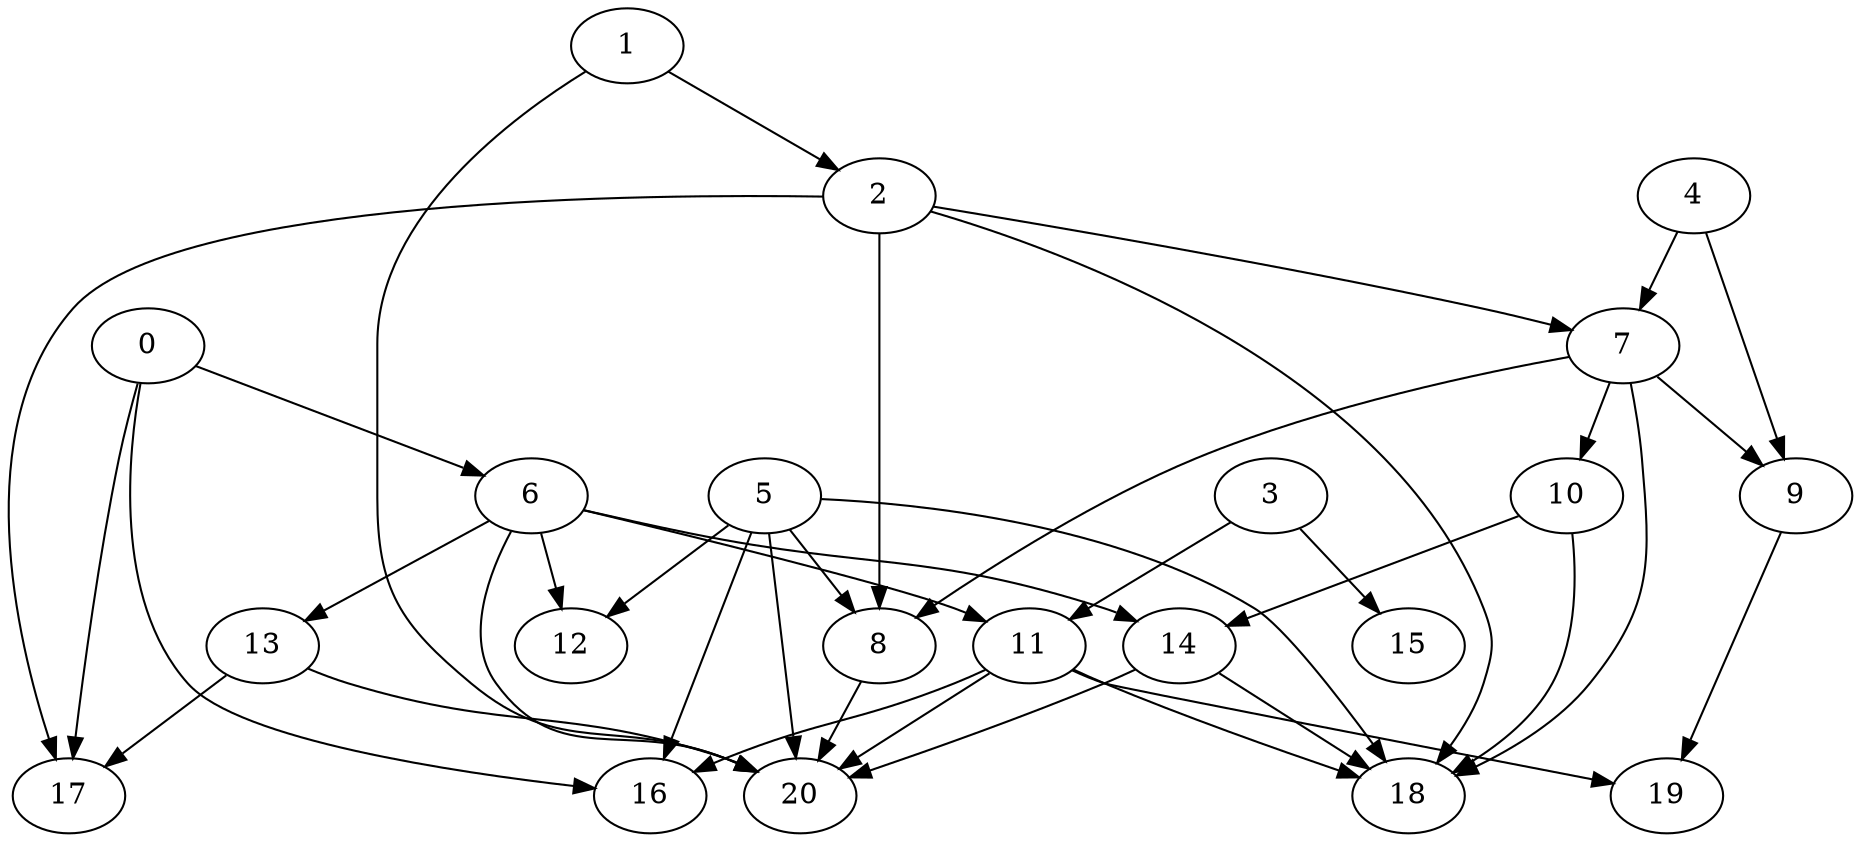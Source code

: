 digraph "Random_Nodes_21_Density_1.86_CCR_1.86_WeightType_Random" {
	graph [CCR=1.86,
		Density=1.86,
		"No of edges"=39,
		"No of nodes"=21,
		"Node concurrency"=-1,
		"Total sequential time"=121
	];
	0	 [Weight=2];
	6	 [Weight=9];
	0 -> 6	 [Weight=6];
	16	 [Weight=5];
	0 -> 16	 [Weight=5];
	17	 [Weight=8];
	0 -> 17	 [Weight=7];
	1	 [Weight=2];
	2	 [Weight=8];
	1 -> 2	 [Weight=4];
	20	 [Weight=4];
	1 -> 20	 [Weight=4];
	7	 [Weight=7];
	2 -> 7	 [Weight=6];
	8	 [Weight=2];
	2 -> 8	 [Weight=5];
	2 -> 17	 [Weight=3];
	18	 [Weight=4];
	2 -> 18	 [Weight=9];
	3	 [Weight=2];
	11	 [Weight=8];
	3 -> 11	 [Weight=10];
	15	 [Weight=2];
	3 -> 15	 [Weight=5];
	4	 [Weight=2];
	4 -> 7	 [Weight=10];
	9	 [Weight=10];
	4 -> 9	 [Weight=5];
	5	 [Weight=10];
	5 -> 8	 [Weight=4];
	12	 [Weight=6];
	5 -> 12	 [Weight=7];
	5 -> 16	 [Weight=10];
	5 -> 18	 [Weight=2];
	5 -> 20	 [Weight=3];
	6 -> 11	 [Weight=5];
	6 -> 12	 [Weight=7];
	13	 [Weight=10];
	6 -> 13	 [Weight=8];
	14	 [Weight=10];
	6 -> 14	 [Weight=3];
	6 -> 20	 [Weight=6];
	7 -> 8	 [Weight=3];
	7 -> 9	 [Weight=7];
	10	 [Weight=7];
	7 -> 10	 [Weight=3];
	7 -> 18	 [Weight=10];
	8 -> 20	 [Weight=10];
	19	 [Weight=3];
	9 -> 19	 [Weight=3];
	10 -> 14	 [Weight=4];
	10 -> 18	 [Weight=7];
	11 -> 16	 [Weight=7];
	11 -> 18	 [Weight=8];
	11 -> 19	 [Weight=2];
	11 -> 20	 [Weight=9];
	13 -> 17	 [Weight=4];
	13 -> 20	 [Weight=2];
	14 -> 18	 [Weight=7];
	14 -> 20	 [Weight=5];
}